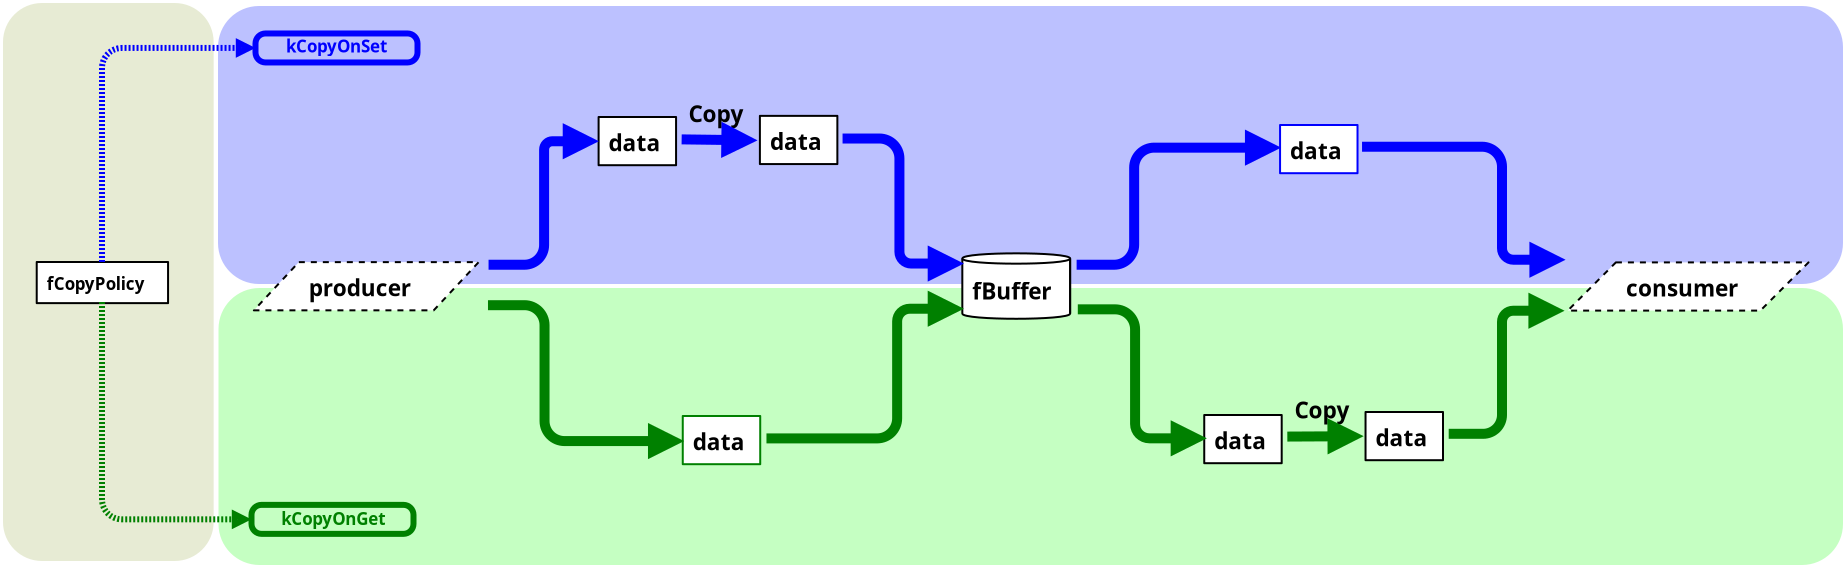 <?xml version="1.0" encoding="UTF-8"?>
<dia:diagram xmlns:dia="http://www.lysator.liu.se/~alla/dia/">
  <dia:layer name="groupings" visible="true">
    <dia:object type="Standard - Box" version="0" id="O0">
      <dia:attribute name="obj_pos">
        <dia:point val="2.875,25.35"/>
      </dia:attribute>
      <dia:attribute name="obj_bb">
        <dia:rectangle val="2.825,25.3;84.05,39.15"/>
      </dia:attribute>
      <dia:attribute name="elem_corner">
        <dia:point val="2.875,25.35"/>
      </dia:attribute>
      <dia:attribute name="elem_width">
        <dia:real val="81.125"/>
      </dia:attribute>
      <dia:attribute name="elem_height">
        <dia:real val="13.75"/>
      </dia:attribute>
      <dia:attribute name="border_width">
        <dia:real val="0.1"/>
      </dia:attribute>
      <dia:attribute name="border_color">
        <dia:color val="#c5ffc2"/>
      </dia:attribute>
      <dia:attribute name="inner_color">
        <dia:color val="#c5ffc2"/>
      </dia:attribute>
      <dia:attribute name="show_background">
        <dia:boolean val="true"/>
      </dia:attribute>
      <dia:attribute name="corner_radius">
        <dia:real val="2"/>
      </dia:attribute>
    </dia:object>
    <dia:object type="Standard - Box" version="0" id="O1">
      <dia:attribute name="obj_pos">
        <dia:point val="2.85,11.25"/>
      </dia:attribute>
      <dia:attribute name="obj_bb">
        <dia:rectangle val="2.8,11.2;84.05,25.1"/>
      </dia:attribute>
      <dia:attribute name="elem_corner">
        <dia:point val="2.85,11.25"/>
      </dia:attribute>
      <dia:attribute name="elem_width">
        <dia:real val="81.15"/>
      </dia:attribute>
      <dia:attribute name="elem_height">
        <dia:real val="13.8"/>
      </dia:attribute>
      <dia:attribute name="border_width">
        <dia:real val="0.1"/>
      </dia:attribute>
      <dia:attribute name="border_color">
        <dia:color val="#bcc1ff"/>
      </dia:attribute>
      <dia:attribute name="inner_color">
        <dia:color val="#bcc1ff"/>
      </dia:attribute>
      <dia:attribute name="show_background">
        <dia:boolean val="true"/>
      </dia:attribute>
      <dia:attribute name="corner_radius">
        <dia:real val="2"/>
      </dia:attribute>
    </dia:object>
    <dia:object type="Standard - Box" version="0" id="O2">
      <dia:attribute name="obj_pos">
        <dia:point val="-8,11"/>
      </dia:attribute>
      <dia:attribute name="obj_bb">
        <dia:rectangle val="-8.05,10.95;2.683,39.05"/>
      </dia:attribute>
      <dia:attribute name="elem_corner">
        <dia:point val="-8,11"/>
      </dia:attribute>
      <dia:attribute name="elem_width">
        <dia:real val="10.633"/>
      </dia:attribute>
      <dia:attribute name="elem_height">
        <dia:real val="28"/>
      </dia:attribute>
      <dia:attribute name="border_width">
        <dia:real val="0.1"/>
      </dia:attribute>
      <dia:attribute name="border_color">
        <dia:color val="#ffffff"/>
      </dia:attribute>
      <dia:attribute name="inner_color">
        <dia:color val="#e7ebd4"/>
      </dia:attribute>
      <dia:attribute name="show_background">
        <dia:boolean val="true"/>
      </dia:attribute>
      <dia:attribute name="corner_radius">
        <dia:real val="2"/>
      </dia:attribute>
    </dia:object>
  </dia:layer>
  <dia:layer name="objects" visible="true">
    <dia:object type="AADL - Memory" version="0" id="O3">
      <dia:attribute name="obj_pos">
        <dia:point val="40.016,23.481"/>
      </dia:attribute>
      <dia:attribute name="obj_bb">
        <dia:rectangle val="38.866,22.331;46.556,28.075"/>
      </dia:attribute>
      <dia:attribute name="meta">
        <dia:composite type="dict"/>
      </dia:attribute>
      <dia:attribute name="elem_corner">
        <dia:point val="40.016,23.481"/>
      </dia:attribute>
      <dia:attribute name="elem_width">
        <dia:real val="5.39"/>
      </dia:attribute>
      <dia:attribute name="elem_height">
        <dia:real val="3.444"/>
      </dia:attribute>
      <dia:attribute name="obj_pos">
        <dia:point val="40.016,23.481"/>
      </dia:attribute>
      <dia:attribute name="obj_bb">
        <dia:rectangle val="38.866,22.331;46.556,28.075"/>
      </dia:attribute>
      <dia:attribute name="meta">
        <dia:composite type="dict"/>
      </dia:attribute>
      <dia:attribute name="elem_corner">
        <dia:point val="40.016,23.481"/>
      </dia:attribute>
      <dia:attribute name="elem_width">
        <dia:real val="5.39"/>
      </dia:attribute>
      <dia:attribute name="elem_height">
        <dia:real val="3.444"/>
      </dia:attribute>
      <dia:attribute name="declaration">
        <dia:string>##</dia:string>
      </dia:attribute>
      <dia:attribute name="line_colour">
        <dia:color val="#000000"/>
      </dia:attribute>
      <dia:attribute name="fill_colour">
        <dia:color val="#ffffff"/>
      </dia:attribute>
      <dia:attribute name="name">
        <dia:composite type="text">
          <dia:attribute name="string">
            <dia:string>#fBuffer#</dia:string>
          </dia:attribute>
          <dia:attribute name="font">
            <dia:font family="sans" style="80" name="Helvetica-Bold"/>
          </dia:attribute>
          <dia:attribute name="height">
            <dia:real val="1.411"/>
          </dia:attribute>
          <dia:attribute name="pos">
            <dia:point val="40.516,25.72"/>
          </dia:attribute>
          <dia:attribute name="color">
            <dia:color val="#000000"/>
          </dia:attribute>
          <dia:attribute name="alignment">
            <dia:enum val="0"/>
          </dia:attribute>
        </dia:composite>
      </dia:attribute>
      <dia:attribute name="aadlbox_ports"/>
      <dia:attribute name="aadlbox_connections"/>
    </dia:object>
    <dia:object type="AADL - Thread" version="0" id="O4">
      <dia:attribute name="obj_pos">
        <dia:point val="4.594,24.007"/>
      </dia:attribute>
      <dia:attribute name="obj_bb">
        <dia:rectangle val="3.444,22.857;16.982,27.568"/>
      </dia:attribute>
      <dia:attribute name="meta">
        <dia:composite type="dict"/>
      </dia:attribute>
      <dia:attribute name="elem_corner">
        <dia:point val="4.594,24.007"/>
      </dia:attribute>
      <dia:attribute name="elem_width">
        <dia:real val="11.238"/>
      </dia:attribute>
      <dia:attribute name="elem_height">
        <dia:real val="2.411"/>
      </dia:attribute>
      <dia:attribute name="obj_pos">
        <dia:point val="4.594,24.007"/>
      </dia:attribute>
      <dia:attribute name="obj_bb">
        <dia:rectangle val="3.444,22.857;16.982,27.568"/>
      </dia:attribute>
      <dia:attribute name="meta">
        <dia:composite type="dict"/>
      </dia:attribute>
      <dia:attribute name="elem_corner">
        <dia:point val="4.594,24.007"/>
      </dia:attribute>
      <dia:attribute name="elem_width">
        <dia:real val="11.238"/>
      </dia:attribute>
      <dia:attribute name="elem_height">
        <dia:real val="2.411"/>
      </dia:attribute>
      <dia:attribute name="declaration">
        <dia:string>##</dia:string>
      </dia:attribute>
      <dia:attribute name="line_colour">
        <dia:color val="#000000"/>
      </dia:attribute>
      <dia:attribute name="fill_colour">
        <dia:color val="#ffffff"/>
      </dia:attribute>
      <dia:attribute name="name">
        <dia:composite type="text">
          <dia:attribute name="string">
            <dia:string>#producer#</dia:string>
          </dia:attribute>
          <dia:attribute name="font">
            <dia:font family="sans" style="80" name="Helvetica-Bold"/>
          </dia:attribute>
          <dia:attribute name="height">
            <dia:real val="1.411"/>
          </dia:attribute>
          <dia:attribute name="pos">
            <dia:point val="7.341,25.557"/>
          </dia:attribute>
          <dia:attribute name="color">
            <dia:color val="#000000"/>
          </dia:attribute>
          <dia:attribute name="alignment">
            <dia:enum val="0"/>
          </dia:attribute>
        </dia:composite>
      </dia:attribute>
      <dia:attribute name="aadlbox_ports"/>
      <dia:attribute name="aadlbox_connections"/>
    </dia:object>
    <dia:object type="AADL - Thread" version="0" id="O5">
      <dia:attribute name="obj_pos">
        <dia:point val="70.288,24.019"/>
      </dia:attribute>
      <dia:attribute name="obj_bb">
        <dia:rectangle val="69.138,22.869;83.475,27.58"/>
      </dia:attribute>
      <dia:attribute name="meta">
        <dia:composite type="dict"/>
      </dia:attribute>
      <dia:attribute name="elem_corner">
        <dia:point val="70.288,24.019"/>
      </dia:attribute>
      <dia:attribute name="elem_width">
        <dia:real val="12.038"/>
      </dia:attribute>
      <dia:attribute name="elem_height">
        <dia:real val="2.411"/>
      </dia:attribute>
      <dia:attribute name="obj_pos">
        <dia:point val="70.288,24.019"/>
      </dia:attribute>
      <dia:attribute name="obj_bb">
        <dia:rectangle val="69.138,22.869;83.475,27.58"/>
      </dia:attribute>
      <dia:attribute name="meta">
        <dia:composite type="dict"/>
      </dia:attribute>
      <dia:attribute name="elem_corner">
        <dia:point val="70.288,24.019"/>
      </dia:attribute>
      <dia:attribute name="elem_width">
        <dia:real val="12.038"/>
      </dia:attribute>
      <dia:attribute name="elem_height">
        <dia:real val="2.411"/>
      </dia:attribute>
      <dia:attribute name="declaration">
        <dia:string>##</dia:string>
      </dia:attribute>
      <dia:attribute name="line_colour">
        <dia:color val="#000000"/>
      </dia:attribute>
      <dia:attribute name="fill_colour">
        <dia:color val="#ffffff"/>
      </dia:attribute>
      <dia:attribute name="name">
        <dia:composite type="text">
          <dia:attribute name="string">
            <dia:string>#consumer#</dia:string>
          </dia:attribute>
          <dia:attribute name="font">
            <dia:font family="sans" style="80" name="Helvetica-Bold"/>
          </dia:attribute>
          <dia:attribute name="height">
            <dia:real val="1.411"/>
          </dia:attribute>
          <dia:attribute name="pos">
            <dia:point val="73.195,25.569"/>
          </dia:attribute>
          <dia:attribute name="color">
            <dia:color val="#000000"/>
          </dia:attribute>
          <dia:attribute name="alignment">
            <dia:enum val="0"/>
          </dia:attribute>
        </dia:composite>
      </dia:attribute>
      <dia:attribute name="aadlbox_ports"/>
      <dia:attribute name="aadlbox_connections"/>
    </dia:object>
    <dia:object type="AADL - Data" version="0" id="O6">
      <dia:attribute name="obj_pos">
        <dia:point val="-6.264,24"/>
      </dia:attribute>
      <dia:attribute name="obj_bb">
        <dia:rectangle val="-7.414,22.85;1.454,27.208"/>
      </dia:attribute>
      <dia:attribute name="meta">
        <dia:composite type="dict"/>
      </dia:attribute>
      <dia:attribute name="elem_corner">
        <dia:point val="-6.264,24"/>
      </dia:attribute>
      <dia:attribute name="elem_width">
        <dia:real val="6.567"/>
      </dia:attribute>
      <dia:attribute name="elem_height">
        <dia:real val="2.058"/>
      </dia:attribute>
      <dia:attribute name="obj_pos">
        <dia:point val="-6.264,24"/>
      </dia:attribute>
      <dia:attribute name="obj_bb">
        <dia:rectangle val="-7.414,22.85;1.454,27.208"/>
      </dia:attribute>
      <dia:attribute name="meta">
        <dia:composite type="dict"/>
      </dia:attribute>
      <dia:attribute name="elem_corner">
        <dia:point val="-6.264,24"/>
      </dia:attribute>
      <dia:attribute name="elem_width">
        <dia:real val="6.567"/>
      </dia:attribute>
      <dia:attribute name="elem_height">
        <dia:real val="2.058"/>
      </dia:attribute>
      <dia:attribute name="declaration">
        <dia:string>##</dia:string>
      </dia:attribute>
      <dia:attribute name="line_colour">
        <dia:color val="#000000"/>
      </dia:attribute>
      <dia:attribute name="fill_colour">
        <dia:color val="#ffffff"/>
      </dia:attribute>
      <dia:attribute name="name">
        <dia:composite type="text">
          <dia:attribute name="string">
            <dia:string>#fCopyPolicy#</dia:string>
          </dia:attribute>
          <dia:attribute name="font">
            <dia:font family="sans" style="80" name="Helvetica-Bold"/>
          </dia:attribute>
          <dia:attribute name="height">
            <dia:real val="1.058"/>
          </dia:attribute>
          <dia:attribute name="pos">
            <dia:point val="-5.764,25.288"/>
          </dia:attribute>
          <dia:attribute name="color">
            <dia:color val="#000000"/>
          </dia:attribute>
          <dia:attribute name="alignment">
            <dia:enum val="0"/>
          </dia:attribute>
        </dia:composite>
      </dia:attribute>
      <dia:attribute name="aadlbox_ports"/>
      <dia:attribute name="aadlbox_connections"/>
    </dia:object>
    <dia:object type="AADL - Data" version="0" id="O7">
      <dia:attribute name="obj_pos">
        <dia:point val="21.83,16.75"/>
      </dia:attribute>
      <dia:attribute name="obj_bb">
        <dia:rectangle val="20.68,15.6;26.853,20.311"/>
      </dia:attribute>
      <dia:attribute name="meta">
        <dia:composite type="dict"/>
      </dia:attribute>
      <dia:attribute name="elem_corner">
        <dia:point val="21.83,16.75"/>
      </dia:attribute>
      <dia:attribute name="elem_width">
        <dia:real val="3.873"/>
      </dia:attribute>
      <dia:attribute name="elem_height">
        <dia:real val="2.411"/>
      </dia:attribute>
      <dia:attribute name="obj_pos">
        <dia:point val="21.83,16.75"/>
      </dia:attribute>
      <dia:attribute name="obj_bb">
        <dia:rectangle val="20.68,15.6;26.853,20.311"/>
      </dia:attribute>
      <dia:attribute name="meta">
        <dia:composite type="dict"/>
      </dia:attribute>
      <dia:attribute name="elem_corner">
        <dia:point val="21.83,16.75"/>
      </dia:attribute>
      <dia:attribute name="elem_width">
        <dia:real val="3.873"/>
      </dia:attribute>
      <dia:attribute name="elem_height">
        <dia:real val="2.411"/>
      </dia:attribute>
      <dia:attribute name="declaration">
        <dia:string>##</dia:string>
      </dia:attribute>
      <dia:attribute name="line_colour">
        <dia:color val="#000000"/>
      </dia:attribute>
      <dia:attribute name="fill_colour">
        <dia:color val="#ffffff"/>
      </dia:attribute>
      <dia:attribute name="name">
        <dia:composite type="text">
          <dia:attribute name="string">
            <dia:string>#data#</dia:string>
          </dia:attribute>
          <dia:attribute name="font">
            <dia:font family="sans" style="80" name="Helvetica-Bold"/>
          </dia:attribute>
          <dia:attribute name="height">
            <dia:real val="1.411"/>
          </dia:attribute>
          <dia:attribute name="pos">
            <dia:point val="22.33,18.3"/>
          </dia:attribute>
          <dia:attribute name="color">
            <dia:color val="#000000"/>
          </dia:attribute>
          <dia:attribute name="alignment">
            <dia:enum val="0"/>
          </dia:attribute>
        </dia:composite>
      </dia:attribute>
      <dia:attribute name="aadlbox_ports"/>
      <dia:attribute name="aadlbox_connections"/>
    </dia:object>
    <dia:object type="AADL - Data" version="0" id="O8">
      <dia:attribute name="obj_pos">
        <dia:point val="29.895,16.692"/>
      </dia:attribute>
      <dia:attribute name="obj_bb">
        <dia:rectangle val="28.745,15.542;34.918,20.253"/>
      </dia:attribute>
      <dia:attribute name="meta">
        <dia:composite type="dict"/>
      </dia:attribute>
      <dia:attribute name="elem_corner">
        <dia:point val="29.895,16.692"/>
      </dia:attribute>
      <dia:attribute name="elem_width">
        <dia:real val="3.873"/>
      </dia:attribute>
      <dia:attribute name="elem_height">
        <dia:real val="2.411"/>
      </dia:attribute>
      <dia:attribute name="obj_pos">
        <dia:point val="29.895,16.692"/>
      </dia:attribute>
      <dia:attribute name="obj_bb">
        <dia:rectangle val="28.745,15.542;34.918,20.253"/>
      </dia:attribute>
      <dia:attribute name="meta">
        <dia:composite type="dict"/>
      </dia:attribute>
      <dia:attribute name="elem_corner">
        <dia:point val="29.895,16.692"/>
      </dia:attribute>
      <dia:attribute name="elem_width">
        <dia:real val="3.873"/>
      </dia:attribute>
      <dia:attribute name="elem_height">
        <dia:real val="2.411"/>
      </dia:attribute>
      <dia:attribute name="declaration">
        <dia:string>##</dia:string>
      </dia:attribute>
      <dia:attribute name="line_colour">
        <dia:color val="#000000"/>
      </dia:attribute>
      <dia:attribute name="fill_colour">
        <dia:color val="#ffffff"/>
      </dia:attribute>
      <dia:attribute name="name">
        <dia:composite type="text">
          <dia:attribute name="string">
            <dia:string>#data#</dia:string>
          </dia:attribute>
          <dia:attribute name="font">
            <dia:font family="sans" style="80" name="Helvetica-Bold"/>
          </dia:attribute>
          <dia:attribute name="height">
            <dia:real val="1.411"/>
          </dia:attribute>
          <dia:attribute name="pos">
            <dia:point val="30.395,18.242"/>
          </dia:attribute>
          <dia:attribute name="color">
            <dia:color val="#000000"/>
          </dia:attribute>
          <dia:attribute name="alignment">
            <dia:enum val="0"/>
          </dia:attribute>
        </dia:composite>
      </dia:attribute>
      <dia:attribute name="aadlbox_ports"/>
      <dia:attribute name="aadlbox_connections"/>
    </dia:object>
    <dia:object type="Standard - Text" version="1" id="O9">
      <dia:attribute name="obj_pos">
        <dia:point val="27.701,17.01"/>
      </dia:attribute>
      <dia:attribute name="obj_bb">
        <dia:rectangle val="26.129,15.96;29.274,17.277"/>
      </dia:attribute>
      <dia:attribute name="text">
        <dia:composite type="text">
          <dia:attribute name="string">
            <dia:string>#Copy#</dia:string>
          </dia:attribute>
          <dia:attribute name="font">
            <dia:font family="sans" style="80" name="Helvetica-Bold"/>
          </dia:attribute>
          <dia:attribute name="height">
            <dia:real val="1.411"/>
          </dia:attribute>
          <dia:attribute name="pos">
            <dia:point val="27.701,17.01"/>
          </dia:attribute>
          <dia:attribute name="color">
            <dia:color val="#000000"/>
          </dia:attribute>
          <dia:attribute name="alignment">
            <dia:enum val="1"/>
          </dia:attribute>
        </dia:composite>
      </dia:attribute>
      <dia:attribute name="valign">
        <dia:enum val="3"/>
      </dia:attribute>
    </dia:object>
    <dia:object type="AADL - Data" version="0" id="O10">
      <dia:attribute name="obj_pos">
        <dia:point val="52.112,31.65"/>
      </dia:attribute>
      <dia:attribute name="obj_bb">
        <dia:rectangle val="50.962,30.5;57.134,35.211"/>
      </dia:attribute>
      <dia:attribute name="meta">
        <dia:composite type="dict"/>
      </dia:attribute>
      <dia:attribute name="elem_corner">
        <dia:point val="52.112,31.65"/>
      </dia:attribute>
      <dia:attribute name="elem_width">
        <dia:real val="3.873"/>
      </dia:attribute>
      <dia:attribute name="elem_height">
        <dia:real val="2.411"/>
      </dia:attribute>
      <dia:attribute name="obj_pos">
        <dia:point val="52.112,31.65"/>
      </dia:attribute>
      <dia:attribute name="obj_bb">
        <dia:rectangle val="50.962,30.5;57.134,35.211"/>
      </dia:attribute>
      <dia:attribute name="meta">
        <dia:composite type="dict"/>
      </dia:attribute>
      <dia:attribute name="elem_corner">
        <dia:point val="52.112,31.65"/>
      </dia:attribute>
      <dia:attribute name="elem_width">
        <dia:real val="3.873"/>
      </dia:attribute>
      <dia:attribute name="elem_height">
        <dia:real val="2.411"/>
      </dia:attribute>
      <dia:attribute name="declaration">
        <dia:string>##</dia:string>
      </dia:attribute>
      <dia:attribute name="line_colour">
        <dia:color val="#000000"/>
      </dia:attribute>
      <dia:attribute name="fill_colour">
        <dia:color val="#ffffff"/>
      </dia:attribute>
      <dia:attribute name="name">
        <dia:composite type="text">
          <dia:attribute name="string">
            <dia:string>#data#</dia:string>
          </dia:attribute>
          <dia:attribute name="font">
            <dia:font family="sans" style="80" name="Helvetica-Bold"/>
          </dia:attribute>
          <dia:attribute name="height">
            <dia:real val="1.411"/>
          </dia:attribute>
          <dia:attribute name="pos">
            <dia:point val="52.612,33.2"/>
          </dia:attribute>
          <dia:attribute name="color">
            <dia:color val="#000000"/>
          </dia:attribute>
          <dia:attribute name="alignment">
            <dia:enum val="0"/>
          </dia:attribute>
        </dia:composite>
      </dia:attribute>
      <dia:attribute name="aadlbox_ports"/>
      <dia:attribute name="aadlbox_connections"/>
    </dia:object>
    <dia:object type="AADL - Data" version="0" id="O11">
      <dia:attribute name="obj_pos">
        <dia:point val="60.177,31.5"/>
      </dia:attribute>
      <dia:attribute name="obj_bb">
        <dia:rectangle val="59.027,30.35;65.199,35.061"/>
      </dia:attribute>
      <dia:attribute name="meta">
        <dia:composite type="dict"/>
      </dia:attribute>
      <dia:attribute name="elem_corner">
        <dia:point val="60.177,31.5"/>
      </dia:attribute>
      <dia:attribute name="elem_width">
        <dia:real val="3.873"/>
      </dia:attribute>
      <dia:attribute name="elem_height">
        <dia:real val="2.411"/>
      </dia:attribute>
      <dia:attribute name="obj_pos">
        <dia:point val="60.177,31.5"/>
      </dia:attribute>
      <dia:attribute name="obj_bb">
        <dia:rectangle val="59.027,30.35;65.199,35.061"/>
      </dia:attribute>
      <dia:attribute name="meta">
        <dia:composite type="dict"/>
      </dia:attribute>
      <dia:attribute name="elem_corner">
        <dia:point val="60.177,31.5"/>
      </dia:attribute>
      <dia:attribute name="elem_width">
        <dia:real val="3.873"/>
      </dia:attribute>
      <dia:attribute name="elem_height">
        <dia:real val="2.411"/>
      </dia:attribute>
      <dia:attribute name="declaration">
        <dia:string>##</dia:string>
      </dia:attribute>
      <dia:attribute name="line_colour">
        <dia:color val="#000000"/>
      </dia:attribute>
      <dia:attribute name="fill_colour">
        <dia:color val="#ffffff"/>
      </dia:attribute>
      <dia:attribute name="name">
        <dia:composite type="text">
          <dia:attribute name="string">
            <dia:string>#data#</dia:string>
          </dia:attribute>
          <dia:attribute name="font">
            <dia:font family="sans" style="80" name="Helvetica-Bold"/>
          </dia:attribute>
          <dia:attribute name="height">
            <dia:real val="1.411"/>
          </dia:attribute>
          <dia:attribute name="pos">
            <dia:point val="60.677,33.05"/>
          </dia:attribute>
          <dia:attribute name="color">
            <dia:color val="#000000"/>
          </dia:attribute>
          <dia:attribute name="alignment">
            <dia:enum val="0"/>
          </dia:attribute>
        </dia:composite>
      </dia:attribute>
      <dia:attribute name="aadlbox_ports"/>
      <dia:attribute name="aadlbox_connections"/>
    </dia:object>
    <dia:object type="Standard - Text" version="1" id="O12">
      <dia:attribute name="obj_pos">
        <dia:point val="57.994,31.822"/>
      </dia:attribute>
      <dia:attribute name="obj_bb">
        <dia:rectangle val="56.422,30.772;59.567,32.089"/>
      </dia:attribute>
      <dia:attribute name="text">
        <dia:composite type="text">
          <dia:attribute name="string">
            <dia:string>#Copy#</dia:string>
          </dia:attribute>
          <dia:attribute name="font">
            <dia:font family="sans" style="80" name="Helvetica-Bold"/>
          </dia:attribute>
          <dia:attribute name="height">
            <dia:real val="1.411"/>
          </dia:attribute>
          <dia:attribute name="pos">
            <dia:point val="57.994,31.822"/>
          </dia:attribute>
          <dia:attribute name="color">
            <dia:color val="#000000"/>
          </dia:attribute>
          <dia:attribute name="alignment">
            <dia:enum val="1"/>
          </dia:attribute>
        </dia:composite>
      </dia:attribute>
      <dia:attribute name="valign">
        <dia:enum val="3"/>
      </dia:attribute>
    </dia:object>
    <dia:object type="AADL - Data" version="0" id="O13">
      <dia:attribute name="obj_pos">
        <dia:point val="26.038,31.7"/>
      </dia:attribute>
      <dia:attribute name="obj_bb">
        <dia:rectangle val="24.888,30.55;31.06,35.261"/>
      </dia:attribute>
      <dia:attribute name="meta">
        <dia:composite type="dict"/>
      </dia:attribute>
      <dia:attribute name="elem_corner">
        <dia:point val="26.038,31.7"/>
      </dia:attribute>
      <dia:attribute name="elem_width">
        <dia:real val="3.873"/>
      </dia:attribute>
      <dia:attribute name="elem_height">
        <dia:real val="2.411"/>
      </dia:attribute>
      <dia:attribute name="obj_pos">
        <dia:point val="26.038,31.7"/>
      </dia:attribute>
      <dia:attribute name="obj_bb">
        <dia:rectangle val="24.888,30.55;31.06,35.261"/>
      </dia:attribute>
      <dia:attribute name="meta">
        <dia:composite type="dict"/>
      </dia:attribute>
      <dia:attribute name="elem_corner">
        <dia:point val="26.038,31.7"/>
      </dia:attribute>
      <dia:attribute name="elem_width">
        <dia:real val="3.873"/>
      </dia:attribute>
      <dia:attribute name="elem_height">
        <dia:real val="2.411"/>
      </dia:attribute>
      <dia:attribute name="declaration">
        <dia:string>##</dia:string>
      </dia:attribute>
      <dia:attribute name="line_colour">
        <dia:color val="#008000"/>
      </dia:attribute>
      <dia:attribute name="fill_colour">
        <dia:color val="#ffffff"/>
      </dia:attribute>
      <dia:attribute name="name">
        <dia:composite type="text">
          <dia:attribute name="string">
            <dia:string>#data#</dia:string>
          </dia:attribute>
          <dia:attribute name="font">
            <dia:font family="sans" style="80" name="Helvetica-Bold"/>
          </dia:attribute>
          <dia:attribute name="height">
            <dia:real val="1.411"/>
          </dia:attribute>
          <dia:attribute name="pos">
            <dia:point val="26.538,33.25"/>
          </dia:attribute>
          <dia:attribute name="color">
            <dia:color val="#000000"/>
          </dia:attribute>
          <dia:attribute name="alignment">
            <dia:enum val="0"/>
          </dia:attribute>
        </dia:composite>
      </dia:attribute>
      <dia:attribute name="aadlbox_ports"/>
      <dia:attribute name="aadlbox_connections"/>
    </dia:object>
    <dia:object type="AADL - Data" version="0" id="O14">
      <dia:attribute name="obj_pos">
        <dia:point val="55.903,17.15"/>
      </dia:attribute>
      <dia:attribute name="obj_bb">
        <dia:rectangle val="54.753,16;60.926,20.711"/>
      </dia:attribute>
      <dia:attribute name="meta">
        <dia:composite type="dict"/>
      </dia:attribute>
      <dia:attribute name="elem_corner">
        <dia:point val="55.903,17.15"/>
      </dia:attribute>
      <dia:attribute name="elem_width">
        <dia:real val="3.873"/>
      </dia:attribute>
      <dia:attribute name="elem_height">
        <dia:real val="2.411"/>
      </dia:attribute>
      <dia:attribute name="obj_pos">
        <dia:point val="55.903,17.15"/>
      </dia:attribute>
      <dia:attribute name="obj_bb">
        <dia:rectangle val="54.753,16;60.926,20.711"/>
      </dia:attribute>
      <dia:attribute name="meta">
        <dia:composite type="dict"/>
      </dia:attribute>
      <dia:attribute name="elem_corner">
        <dia:point val="55.903,17.15"/>
      </dia:attribute>
      <dia:attribute name="elem_width">
        <dia:real val="3.873"/>
      </dia:attribute>
      <dia:attribute name="elem_height">
        <dia:real val="2.411"/>
      </dia:attribute>
      <dia:attribute name="declaration">
        <dia:string>##</dia:string>
      </dia:attribute>
      <dia:attribute name="line_colour">
        <dia:color val="#0000ff"/>
      </dia:attribute>
      <dia:attribute name="fill_colour">
        <dia:color val="#ffffff"/>
      </dia:attribute>
      <dia:attribute name="name">
        <dia:composite type="text">
          <dia:attribute name="string">
            <dia:string>#data#</dia:string>
          </dia:attribute>
          <dia:attribute name="font">
            <dia:font family="sans" style="80" name="Helvetica-Bold"/>
          </dia:attribute>
          <dia:attribute name="height">
            <dia:real val="1.411"/>
          </dia:attribute>
          <dia:attribute name="pos">
            <dia:point val="56.403,18.7"/>
          </dia:attribute>
          <dia:attribute name="color">
            <dia:color val="#000000"/>
          </dia:attribute>
          <dia:attribute name="alignment">
            <dia:enum val="0"/>
          </dia:attribute>
        </dia:composite>
      </dia:attribute>
      <dia:attribute name="aadlbox_ports"/>
      <dia:attribute name="aadlbox_connections"/>
    </dia:object>
    <dia:object type="Standard - Text" version="1" id="O15">
      <dia:attribute name="obj_pos">
        <dia:point val="8.728,13.52"/>
      </dia:attribute>
      <dia:attribute name="obj_bb">
        <dia:rectangle val="5.809,12.733;11.647,13.72"/>
      </dia:attribute>
      <dia:attribute name="text">
        <dia:composite type="text">
          <dia:attribute name="string">
            <dia:string>#kCopyOnSet#</dia:string>
          </dia:attribute>
          <dia:attribute name="font">
            <dia:font family="sans" style="80" name="Helvetica-Bold"/>
          </dia:attribute>
          <dia:attribute name="height">
            <dia:real val="1.058"/>
          </dia:attribute>
          <dia:attribute name="pos">
            <dia:point val="8.728,13.52"/>
          </dia:attribute>
          <dia:attribute name="color">
            <dia:color val="#0000ff"/>
          </dia:attribute>
          <dia:attribute name="alignment">
            <dia:enum val="1"/>
          </dia:attribute>
        </dia:composite>
      </dia:attribute>
      <dia:attribute name="valign">
        <dia:enum val="3"/>
      </dia:attribute>
    </dia:object>
    <dia:object type="Standard - Box" version="0" id="O16">
      <dia:attribute name="obj_pos">
        <dia:point val="4.675,12.573"/>
      </dia:attribute>
      <dia:attribute name="obj_bb">
        <dia:rectangle val="4.525,12.423;12.925,14.173"/>
      </dia:attribute>
      <dia:attribute name="elem_corner">
        <dia:point val="4.675,12.573"/>
      </dia:attribute>
      <dia:attribute name="elem_width">
        <dia:real val="8.1"/>
      </dia:attribute>
      <dia:attribute name="elem_height">
        <dia:real val="1.45"/>
      </dia:attribute>
      <dia:attribute name="border_width">
        <dia:real val="0.3"/>
      </dia:attribute>
      <dia:attribute name="border_color">
        <dia:color val="#0000ff"/>
      </dia:attribute>
      <dia:attribute name="show_background">
        <dia:boolean val="false"/>
      </dia:attribute>
      <dia:attribute name="corner_radius">
        <dia:real val="0.5"/>
      </dia:attribute>
    </dia:object>
    <dia:object type="Standard - Text" version="1" id="O17">
      <dia:attribute name="obj_pos">
        <dia:point val="8.567,37.144"/>
      </dia:attribute>
      <dia:attribute name="obj_bb">
        <dia:rectangle val="5.605,36.356;11.528,37.343"/>
      </dia:attribute>
      <dia:attribute name="text">
        <dia:composite type="text">
          <dia:attribute name="string">
            <dia:string>#kCopyOnGet#</dia:string>
          </dia:attribute>
          <dia:attribute name="font">
            <dia:font family="sans" style="80" name="Helvetica-Bold"/>
          </dia:attribute>
          <dia:attribute name="height">
            <dia:real val="1.058"/>
          </dia:attribute>
          <dia:attribute name="pos">
            <dia:point val="8.567,37.144"/>
          </dia:attribute>
          <dia:attribute name="color">
            <dia:color val="#008000"/>
          </dia:attribute>
          <dia:attribute name="alignment">
            <dia:enum val="1"/>
          </dia:attribute>
        </dia:composite>
      </dia:attribute>
      <dia:attribute name="valign">
        <dia:enum val="3"/>
      </dia:attribute>
    </dia:object>
    <dia:object type="Standard - Box" version="0" id="O18">
      <dia:attribute name="obj_pos">
        <dia:point val="4.475,36.143"/>
      </dia:attribute>
      <dia:attribute name="obj_bb">
        <dia:rectangle val="4.325,35.993;12.725,37.743"/>
      </dia:attribute>
      <dia:attribute name="elem_corner">
        <dia:point val="4.475,36.143"/>
      </dia:attribute>
      <dia:attribute name="elem_width">
        <dia:real val="8.1"/>
      </dia:attribute>
      <dia:attribute name="elem_height">
        <dia:real val="1.45"/>
      </dia:attribute>
      <dia:attribute name="border_width">
        <dia:real val="0.3"/>
      </dia:attribute>
      <dia:attribute name="border_color">
        <dia:color val="#008000"/>
      </dia:attribute>
      <dia:attribute name="show_background">
        <dia:boolean val="false"/>
      </dia:attribute>
      <dia:attribute name="corner_radius">
        <dia:real val="0.5"/>
      </dia:attribute>
    </dia:object>
    <dia:object type="Standard - ZigZagLine" version="1" id="O19">
      <dia:attribute name="obj_pos">
        <dia:point val="-3,24"/>
      </dia:attribute>
      <dia:attribute name="obj_bb">
        <dia:rectangle val="-3.15,12.805;5.01,24.15"/>
      </dia:attribute>
      <dia:attribute name="orth_points">
        <dia:point val="-3,24"/>
        <dia:point val="-3,13.298"/>
        <dia:point val="4.675,13.298"/>
      </dia:attribute>
      <dia:attribute name="orth_orient">
        <dia:enum val="1"/>
        <dia:enum val="0"/>
      </dia:attribute>
      <dia:attribute name="autorouting">
        <dia:boolean val="false"/>
      </dia:attribute>
      <dia:attribute name="line_color">
        <dia:color val="#0000ff"/>
      </dia:attribute>
      <dia:attribute name="line_width">
        <dia:real val="0.3"/>
      </dia:attribute>
      <dia:attribute name="line_style">
        <dia:enum val="4"/>
      </dia:attribute>
      <dia:attribute name="end_arrow">
        <dia:enum val="2"/>
      </dia:attribute>
      <dia:attribute name="end_arrow_length">
        <dia:real val="0.5"/>
      </dia:attribute>
      <dia:attribute name="end_arrow_width">
        <dia:real val="0.5"/>
      </dia:attribute>
      <dia:attribute name="corner_radius">
        <dia:real val="1"/>
      </dia:attribute>
      <dia:connections>
        <dia:connection handle="1" to="O16" connection="3"/>
      </dia:connections>
    </dia:object>
    <dia:object type="Standard - ZigZagLine" version="1" id="O20">
      <dia:attribute name="obj_pos">
        <dia:point val="-3,26"/>
      </dia:attribute>
      <dia:attribute name="obj_bb">
        <dia:rectangle val="-3.15,25.85;4.81,37.361"/>
      </dia:attribute>
      <dia:attribute name="orth_points">
        <dia:point val="-3,26"/>
        <dia:point val="-3,36.868"/>
        <dia:point val="4.475,36.868"/>
      </dia:attribute>
      <dia:attribute name="orth_orient">
        <dia:enum val="1"/>
        <dia:enum val="0"/>
      </dia:attribute>
      <dia:attribute name="autorouting">
        <dia:boolean val="false"/>
      </dia:attribute>
      <dia:attribute name="line_color">
        <dia:color val="#008000"/>
      </dia:attribute>
      <dia:attribute name="line_width">
        <dia:real val="0.3"/>
      </dia:attribute>
      <dia:attribute name="line_style">
        <dia:enum val="4"/>
      </dia:attribute>
      <dia:attribute name="end_arrow">
        <dia:enum val="2"/>
      </dia:attribute>
      <dia:attribute name="end_arrow_length">
        <dia:real val="0.5"/>
      </dia:attribute>
      <dia:attribute name="end_arrow_width">
        <dia:real val="0.5"/>
      </dia:attribute>
      <dia:attribute name="corner_radius">
        <dia:real val="1"/>
      </dia:attribute>
      <dia:connections>
        <dia:connection handle="1" to="O18" connection="3"/>
      </dia:connections>
    </dia:object>
  </dia:layer>
  <dia:layer name="connectors" visible="true" active="true">
    <dia:object type="Standard - ZigZagLine" version="1" id="O21">
      <dia:attribute name="obj_pos">
        <dia:point val="16.328,24.137"/>
      </dia:attribute>
      <dia:attribute name="obj_bb">
        <dia:rectangle val="16.078,17.058;22.095,24.387"/>
      </dia:attribute>
      <dia:attribute name="orth_points">
        <dia:point val="16.328,24.137"/>
        <dia:point val="19.105,24.137"/>
        <dia:point val="19.105,17.962"/>
        <dia:point val="21.536,17.962"/>
      </dia:attribute>
      <dia:attribute name="orth_orient">
        <dia:enum val="0"/>
        <dia:enum val="1"/>
        <dia:enum val="0"/>
      </dia:attribute>
      <dia:attribute name="autorouting">
        <dia:boolean val="false"/>
      </dia:attribute>
      <dia:attribute name="line_color">
        <dia:color val="#0000ff"/>
      </dia:attribute>
      <dia:attribute name="line_width">
        <dia:real val="0.5"/>
      </dia:attribute>
      <dia:attribute name="end_arrow">
        <dia:enum val="3"/>
      </dia:attribute>
      <dia:attribute name="end_arrow_length">
        <dia:real val="1.0"/>
      </dia:attribute>
      <dia:attribute name="end_arrow_width">
        <dia:real val="1.0"/>
      </dia:attribute>
      <dia:attribute name="corner_radius">
        <dia:real val="1"/>
      </dia:attribute>
    </dia:object>
    <dia:object type="Standard - ZigZagLine" version="1" id="O22">
      <dia:attribute name="obj_pos">
        <dia:point val="16.299,26.159"/>
      </dia:attribute>
      <dia:attribute name="obj_bb">
        <dia:rectangle val="16.049,25.909;26.358,33.858"/>
      </dia:attribute>
      <dia:attribute name="orth_points">
        <dia:point val="16.299,26.159"/>
        <dia:point val="19.127,26.159"/>
        <dia:point val="19.127,32.954"/>
        <dia:point val="25.799,32.954"/>
      </dia:attribute>
      <dia:attribute name="orth_orient">
        <dia:enum val="0"/>
        <dia:enum val="1"/>
        <dia:enum val="0"/>
      </dia:attribute>
      <dia:attribute name="autorouting">
        <dia:boolean val="false"/>
      </dia:attribute>
      <dia:attribute name="line_color">
        <dia:color val="#008000"/>
      </dia:attribute>
      <dia:attribute name="line_width">
        <dia:real val="0.5"/>
      </dia:attribute>
      <dia:attribute name="end_arrow">
        <dia:enum val="3"/>
      </dia:attribute>
      <dia:attribute name="end_arrow_length">
        <dia:real val="1.0"/>
      </dia:attribute>
      <dia:attribute name="end_arrow_width">
        <dia:real val="1.0"/>
      </dia:attribute>
      <dia:attribute name="corner_radius">
        <dia:real val="1"/>
      </dia:attribute>
    </dia:object>
    <dia:object type="Standard - Line" version="0" id="O23">
      <dia:attribute name="obj_pos">
        <dia:point val="25.982,17.869"/>
      </dia:attribute>
      <dia:attribute name="obj_bb">
        <dia:rectangle val="25.729,16.994;30.026,18.803"/>
      </dia:attribute>
      <dia:attribute name="conn_endpoints">
        <dia:point val="25.982,17.869"/>
        <dia:point val="29.467,17.915"/>
      </dia:attribute>
      <dia:attribute name="numcp">
        <dia:int val="1"/>
      </dia:attribute>
      <dia:attribute name="line_color">
        <dia:color val="#0000ff"/>
      </dia:attribute>
      <dia:attribute name="line_width">
        <dia:real val="0.5"/>
      </dia:attribute>
      <dia:attribute name="end_arrow">
        <dia:enum val="3"/>
      </dia:attribute>
      <dia:attribute name="end_arrow_length">
        <dia:real val="1.0"/>
      </dia:attribute>
      <dia:attribute name="end_arrow_width">
        <dia:real val="1.0"/>
      </dia:attribute>
    </dia:object>
    <dia:object type="Standard - ZigZagLine" version="1" id="O24">
      <dia:attribute name="obj_pos">
        <dia:point val="45.79,26.367"/>
      </dia:attribute>
      <dia:attribute name="obj_bb">
        <dia:rectangle val="45.54,26.117;52.492,33.721"/>
      </dia:attribute>
      <dia:attribute name="orth_points">
        <dia:point val="45.79,26.367"/>
        <dia:point val="48.654,26.367"/>
        <dia:point val="48.654,32.816"/>
        <dia:point val="51.933,32.816"/>
      </dia:attribute>
      <dia:attribute name="orth_orient">
        <dia:enum val="0"/>
        <dia:enum val="1"/>
        <dia:enum val="0"/>
      </dia:attribute>
      <dia:attribute name="autorouting">
        <dia:boolean val="false"/>
      </dia:attribute>
      <dia:attribute name="line_color">
        <dia:color val="#008000"/>
      </dia:attribute>
      <dia:attribute name="line_width">
        <dia:real val="0.5"/>
      </dia:attribute>
      <dia:attribute name="end_arrow">
        <dia:enum val="3"/>
      </dia:attribute>
      <dia:attribute name="end_arrow_length">
        <dia:real val="1.0"/>
      </dia:attribute>
      <dia:attribute name="end_arrow_width">
        <dia:real val="1.0"/>
      </dia:attribute>
      <dia:attribute name="corner_radius">
        <dia:real val="1"/>
      </dia:attribute>
    </dia:object>
    <dia:object type="Standard - ZigZagLine" version="1" id="O25">
      <dia:attribute name="obj_pos">
        <dia:point val="45.731,24.137"/>
      </dia:attribute>
      <dia:attribute name="obj_bb">
        <dia:rectangle val="45.481,17.377;56.206,24.387"/>
      </dia:attribute>
      <dia:attribute name="orth_points">
        <dia:point val="45.731,24.137"/>
        <dia:point val="48.608,24.137"/>
        <dia:point val="48.608,18.282"/>
        <dia:point val="55.647,18.282"/>
      </dia:attribute>
      <dia:attribute name="orth_orient">
        <dia:enum val="0"/>
        <dia:enum val="1"/>
        <dia:enum val="0"/>
      </dia:attribute>
      <dia:attribute name="autorouting">
        <dia:boolean val="false"/>
      </dia:attribute>
      <dia:attribute name="line_color">
        <dia:color val="#0000ff"/>
      </dia:attribute>
      <dia:attribute name="line_width">
        <dia:real val="0.5"/>
      </dia:attribute>
      <dia:attribute name="end_arrow">
        <dia:enum val="3"/>
      </dia:attribute>
      <dia:attribute name="end_arrow_length">
        <dia:real val="1.0"/>
      </dia:attribute>
      <dia:attribute name="end_arrow_width">
        <dia:real val="1.0"/>
      </dia:attribute>
      <dia:attribute name="corner_radius">
        <dia:real val="1"/>
      </dia:attribute>
    </dia:object>
    <dia:object type="Standard - Line" version="0" id="O26">
      <dia:attribute name="obj_pos">
        <dia:point val="56.266,32.729"/>
      </dia:attribute>
      <dia:attribute name="obj_bb">
        <dia:rectangle val="56.014,31.812;60.333,33.621"/>
      </dia:attribute>
      <dia:attribute name="conn_endpoints">
        <dia:point val="56.266,32.729"/>
        <dia:point val="59.774,32.71"/>
      </dia:attribute>
      <dia:attribute name="numcp">
        <dia:int val="1"/>
      </dia:attribute>
      <dia:attribute name="line_color">
        <dia:color val="#008000"/>
      </dia:attribute>
      <dia:attribute name="line_width">
        <dia:real val="0.5"/>
      </dia:attribute>
      <dia:attribute name="end_arrow">
        <dia:enum val="3"/>
      </dia:attribute>
      <dia:attribute name="end_arrow_length">
        <dia:real val="1.0"/>
      </dia:attribute>
      <dia:attribute name="end_arrow_width">
        <dia:real val="1.0"/>
      </dia:attribute>
    </dia:object>
    <dia:object type="Standard - ZigZagLine" version="1" id="O27">
      <dia:attribute name="obj_pos">
        <dia:point val="34.028,17.826"/>
      </dia:attribute>
      <dia:attribute name="obj_bb">
        <dia:rectangle val="33.778,17.576;40.344,24.983"/>
      </dia:attribute>
      <dia:attribute name="orth_points">
        <dia:point val="34.028,17.826"/>
        <dia:point val="36.871,17.826"/>
        <dia:point val="36.871,24.078"/>
        <dia:point val="39.785,24.078"/>
      </dia:attribute>
      <dia:attribute name="orth_orient">
        <dia:enum val="0"/>
        <dia:enum val="1"/>
        <dia:enum val="0"/>
      </dia:attribute>
      <dia:attribute name="autorouting">
        <dia:boolean val="false"/>
      </dia:attribute>
      <dia:attribute name="line_color">
        <dia:color val="#0000ff"/>
      </dia:attribute>
      <dia:attribute name="line_width">
        <dia:real val="0.5"/>
      </dia:attribute>
      <dia:attribute name="end_arrow">
        <dia:enum val="3"/>
      </dia:attribute>
      <dia:attribute name="end_arrow_length">
        <dia:real val="1.0"/>
      </dia:attribute>
      <dia:attribute name="end_arrow_width">
        <dia:real val="1.0"/>
      </dia:attribute>
      <dia:attribute name="corner_radius">
        <dia:real val="1"/>
      </dia:attribute>
    </dia:object>
    <dia:object type="Standard - ZigZagLine" version="1" id="O28">
      <dia:attribute name="obj_pos">
        <dia:point val="30.223,32.82"/>
      </dia:attribute>
      <dia:attribute name="obj_bb">
        <dia:rectangle val="29.973,25.433;40.344,33.07"/>
      </dia:attribute>
      <dia:attribute name="orth_points">
        <dia:point val="30.223,32.82"/>
        <dia:point val="36.757,32.82"/>
        <dia:point val="36.757,26.337"/>
        <dia:point val="39.785,26.337"/>
      </dia:attribute>
      <dia:attribute name="orth_orient">
        <dia:enum val="0"/>
        <dia:enum val="1"/>
        <dia:enum val="0"/>
      </dia:attribute>
      <dia:attribute name="autorouting">
        <dia:boolean val="false"/>
      </dia:attribute>
      <dia:attribute name="line_color">
        <dia:color val="#008000"/>
      </dia:attribute>
      <dia:attribute name="line_width">
        <dia:real val="0.5"/>
      </dia:attribute>
      <dia:attribute name="end_arrow">
        <dia:enum val="3"/>
      </dia:attribute>
      <dia:attribute name="end_arrow_length">
        <dia:real val="1.0"/>
      </dia:attribute>
      <dia:attribute name="end_arrow_width">
        <dia:real val="1.0"/>
      </dia:attribute>
      <dia:attribute name="corner_radius">
        <dia:real val="1"/>
      </dia:attribute>
    </dia:object>
    <dia:object type="Standard - ZigZagLine" version="1" id="O29">
      <dia:attribute name="obj_pos">
        <dia:point val="60.002,18.236"/>
      </dia:attribute>
      <dia:attribute name="obj_bb">
        <dia:rectangle val="59.752,17.986;70.429,24.792"/>
      </dia:attribute>
      <dia:attribute name="orth_points">
        <dia:point val="60.002,18.236"/>
        <dia:point val="67,18.236"/>
        <dia:point val="67,23.887"/>
        <dia:point val="69.87,23.887"/>
      </dia:attribute>
      <dia:attribute name="orth_orient">
        <dia:enum val="0"/>
        <dia:enum val="1"/>
        <dia:enum val="0"/>
      </dia:attribute>
      <dia:attribute name="autorouting">
        <dia:boolean val="false"/>
      </dia:attribute>
      <dia:attribute name="line_color">
        <dia:color val="#0000ff"/>
      </dia:attribute>
      <dia:attribute name="line_width">
        <dia:real val="0.5"/>
      </dia:attribute>
      <dia:attribute name="end_arrow">
        <dia:enum val="3"/>
      </dia:attribute>
      <dia:attribute name="end_arrow_length">
        <dia:real val="1.0"/>
      </dia:attribute>
      <dia:attribute name="end_arrow_width">
        <dia:real val="1.0"/>
      </dia:attribute>
      <dia:attribute name="corner_radius">
        <dia:real val="1"/>
      </dia:attribute>
    </dia:object>
    <dia:object type="Standard - ZigZagLine" version="1" id="O30">
      <dia:attribute name="obj_pos">
        <dia:point val="64.335,32.591"/>
      </dia:attribute>
      <dia:attribute name="obj_bb">
        <dia:rectangle val="64.085,25.533;70.379,32.841"/>
      </dia:attribute>
      <dia:attribute name="orth_points">
        <dia:point val="64.335,32.591"/>
        <dia:point val="67,32.591"/>
        <dia:point val="67,26.437"/>
        <dia:point val="69.82,26.437"/>
      </dia:attribute>
      <dia:attribute name="orth_orient">
        <dia:enum val="0"/>
        <dia:enum val="1"/>
        <dia:enum val="0"/>
      </dia:attribute>
      <dia:attribute name="autorouting">
        <dia:boolean val="false"/>
      </dia:attribute>
      <dia:attribute name="line_color">
        <dia:color val="#008000"/>
      </dia:attribute>
      <dia:attribute name="line_width">
        <dia:real val="0.5"/>
      </dia:attribute>
      <dia:attribute name="end_arrow">
        <dia:enum val="3"/>
      </dia:attribute>
      <dia:attribute name="end_arrow_length">
        <dia:real val="1.0"/>
      </dia:attribute>
      <dia:attribute name="end_arrow_width">
        <dia:real val="1.0"/>
      </dia:attribute>
      <dia:attribute name="corner_radius">
        <dia:real val="1"/>
      </dia:attribute>
    </dia:object>
  </dia:layer>
</dia:diagram>
